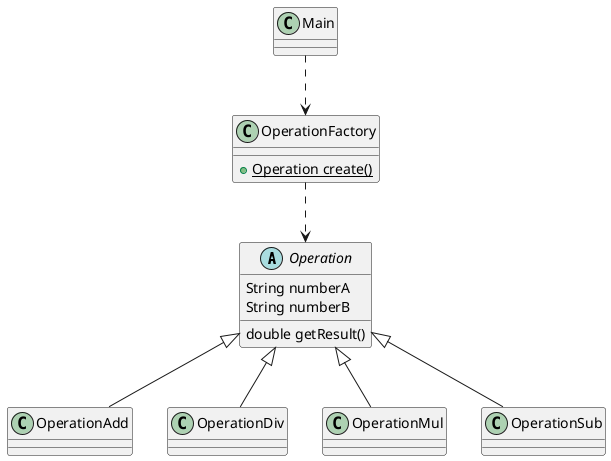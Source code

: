 @startuml
abstract class Operation{
String numberA
String numberB
double getResult()
}
class OperationAdd
class OperationDiv
class OperationMul
class OperationSub
class OperationFactory{
 +{static} Operation create()
 }
 class Main
 Main..>OperationFactory
OperationFactory ..> Operation
Operation<|--OperationAdd
Operation<|--OperationSub
Operation<|--OperationMul
Operation<|--OperationDiv
@enduml